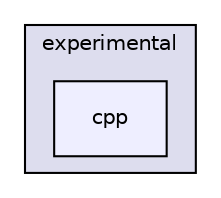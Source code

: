 digraph "c-sdk-common/include/launchdarkly/experimental/cpp" {
  compound=true
  node [ fontsize="10", fontname="Helvetica"];
  edge [ labelfontsize="10", labelfontname="Helvetica"];
  subgraph clusterdir_c1c57cc3daddc31e9ce7f7f3741fc7d5 {
    graph [ bgcolor="#ddddee", pencolor="black", label="experimental" fontname="Helvetica", fontsize="10", URL="dir_c1c57cc3daddc31e9ce7f7f3741fc7d5.html"]
  dir_910a276ffc3a9784ac3941ff8b8cae2f [shape=box, label="cpp", style="filled", fillcolor="#eeeeff", pencolor="black", URL="dir_910a276ffc3a9784ac3941ff8b8cae2f.html"];
  }
}
